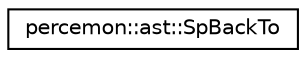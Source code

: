 digraph "Graphical Class Hierarchy"
{
 // LATEX_PDF_SIZE
  edge [fontname="Helvetica",fontsize="10",labelfontname="Helvetica",labelfontsize="10"];
  node [fontname="Helvetica",fontsize="10",shape=record];
  rankdir="LR";
  Node0 [label="percemon::ast::SpBackTo",height=0.2,width=0.4,color="black", fillcolor="white", style="filled",URL="$structpercemon_1_1ast_1_1SpBackTo.html",tooltip=" "];
}
